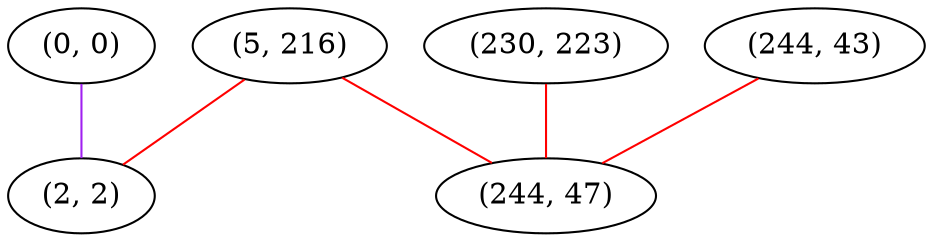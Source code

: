 graph "" {
"(0, 0)";
"(230, 223)";
"(244, 43)";
"(5, 216)";
"(2, 2)";
"(244, 47)";
"(0, 0)" -- "(2, 2)"  [color=purple, key=0, weight=4];
"(230, 223)" -- "(244, 47)"  [color=red, key=0, weight=1];
"(244, 43)" -- "(244, 47)"  [color=red, key=0, weight=1];
"(5, 216)" -- "(244, 47)"  [color=red, key=0, weight=1];
"(5, 216)" -- "(2, 2)"  [color=red, key=0, weight=1];
}
